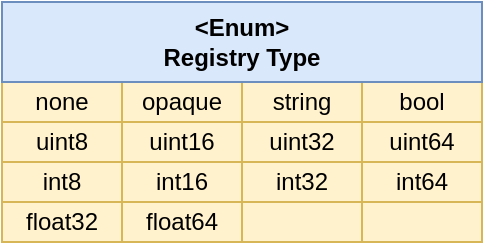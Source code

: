 <mxfile>
    <diagram id="fjN8D4Odn0497USpxgly" name="Page-1">
        <mxGraphModel dx="337" dy="1364" grid="1" gridSize="10" guides="1" tooltips="1" connect="1" arrows="1" fold="1" page="1" pageScale="1" pageWidth="1169" pageHeight="827" background="#ffffff" math="0" shadow="0">
            <root>
                <mxCell id="0"/>
                <mxCell id="1" parent="0"/>
                <mxCell id="196" value="string" style="rounded=0;whiteSpace=wrap;html=1;fillColor=#fff2cc;strokeColor=#d6b656;" parent="1" vertex="1">
                    <mxGeometry x="160" y="-760" width="60" height="20" as="geometry"/>
                </mxCell>
                <mxCell id="197" value="bool" style="rounded=0;whiteSpace=wrap;html=1;fillColor=#fff2cc;strokeColor=#d6b656;" parent="1" vertex="1">
                    <mxGeometry x="220" y="-760" width="60" height="20" as="geometry"/>
                </mxCell>
                <mxCell id="198" value="float32" style="rounded=0;whiteSpace=wrap;html=1;fillColor=#fff2cc;strokeColor=#d6b656;" parent="1" vertex="1">
                    <mxGeometry x="40" y="-700" width="60" height="20" as="geometry"/>
                </mxCell>
                <mxCell id="199" value="float64" style="rounded=0;whiteSpace=wrap;html=1;fillColor=#fff2cc;strokeColor=#d6b656;" parent="1" vertex="1">
                    <mxGeometry x="100" y="-700" width="60" height="20" as="geometry"/>
                </mxCell>
                <mxCell id="200" value="uint8" style="rounded=0;whiteSpace=wrap;html=1;fillColor=#fff2cc;strokeColor=#d6b656;" parent="1" vertex="1">
                    <mxGeometry x="40" y="-740" width="60" height="20" as="geometry"/>
                </mxCell>
                <mxCell id="201" value="int8" style="rounded=0;whiteSpace=wrap;html=1;fillColor=#fff2cc;strokeColor=#d6b656;" parent="1" vertex="1">
                    <mxGeometry x="40" y="-720" width="60" height="20" as="geometry"/>
                </mxCell>
                <mxCell id="202" value="uint16" style="rounded=0;whiteSpace=wrap;html=1;fillColor=#fff2cc;strokeColor=#d6b656;" parent="1" vertex="1">
                    <mxGeometry x="100" y="-740" width="60" height="20" as="geometry"/>
                </mxCell>
                <mxCell id="203" value="uint32" style="rounded=0;whiteSpace=wrap;html=1;fillColor=#fff2cc;strokeColor=#d6b656;" parent="1" vertex="1">
                    <mxGeometry x="160" y="-740" width="60" height="20" as="geometry"/>
                </mxCell>
                <mxCell id="204" value="uint64" style="rounded=0;whiteSpace=wrap;html=1;fillColor=#fff2cc;strokeColor=#d6b656;" parent="1" vertex="1">
                    <mxGeometry x="220" y="-740" width="60" height="20" as="geometry"/>
                </mxCell>
                <mxCell id="205" value="int16" style="rounded=0;whiteSpace=wrap;html=1;fillColor=#fff2cc;strokeColor=#d6b656;" parent="1" vertex="1">
                    <mxGeometry x="100" y="-720" width="60" height="20" as="geometry"/>
                </mxCell>
                <mxCell id="206" value="int32" style="rounded=0;whiteSpace=wrap;html=1;fillColor=#fff2cc;strokeColor=#d6b656;" parent="1" vertex="1">
                    <mxGeometry x="160" y="-720" width="60" height="20" as="geometry"/>
                </mxCell>
                <mxCell id="207" value="int64" style="rounded=0;whiteSpace=wrap;html=1;fillColor=#fff2cc;strokeColor=#d6b656;" parent="1" vertex="1">
                    <mxGeometry x="220" y="-720" width="60" height="20" as="geometry"/>
                </mxCell>
                <mxCell id="209" value="none" style="rounded=0;whiteSpace=wrap;html=1;fillColor=#fff2cc;strokeColor=#d6b656;" vertex="1" parent="1">
                    <mxGeometry x="40" y="-760" width="60" height="20" as="geometry"/>
                </mxCell>
                <mxCell id="210" value="opaque" style="rounded=0;whiteSpace=wrap;html=1;fillColor=#fff2cc;strokeColor=#d6b656;" vertex="1" parent="1">
                    <mxGeometry x="100" y="-760" width="60" height="20" as="geometry"/>
                </mxCell>
                <mxCell id="208" value="&lt;b&gt;&amp;lt;Enum&amp;gt;&lt;br&gt;Registry Type&lt;/b&gt;" style="rounded=0;whiteSpace=wrap;html=1;align=center;fillColor=#dae8fc;strokeColor=#6c8ebf;" parent="1" vertex="1">
                    <mxGeometry x="40" y="-800" width="240" height="40" as="geometry"/>
                </mxCell>
                <mxCell id="211" value="" style="rounded=0;whiteSpace=wrap;html=1;fillColor=#fff2cc;strokeColor=#d6b656;" vertex="1" parent="1">
                    <mxGeometry x="160" y="-700" width="60" height="20" as="geometry"/>
                </mxCell>
                <mxCell id="212" value="" style="rounded=0;whiteSpace=wrap;html=1;fillColor=#fff2cc;strokeColor=#d6b656;" vertex="1" parent="1">
                    <mxGeometry x="220" y="-700" width="60" height="20" as="geometry"/>
                </mxCell>
            </root>
        </mxGraphModel>
    </diagram>
</mxfile>